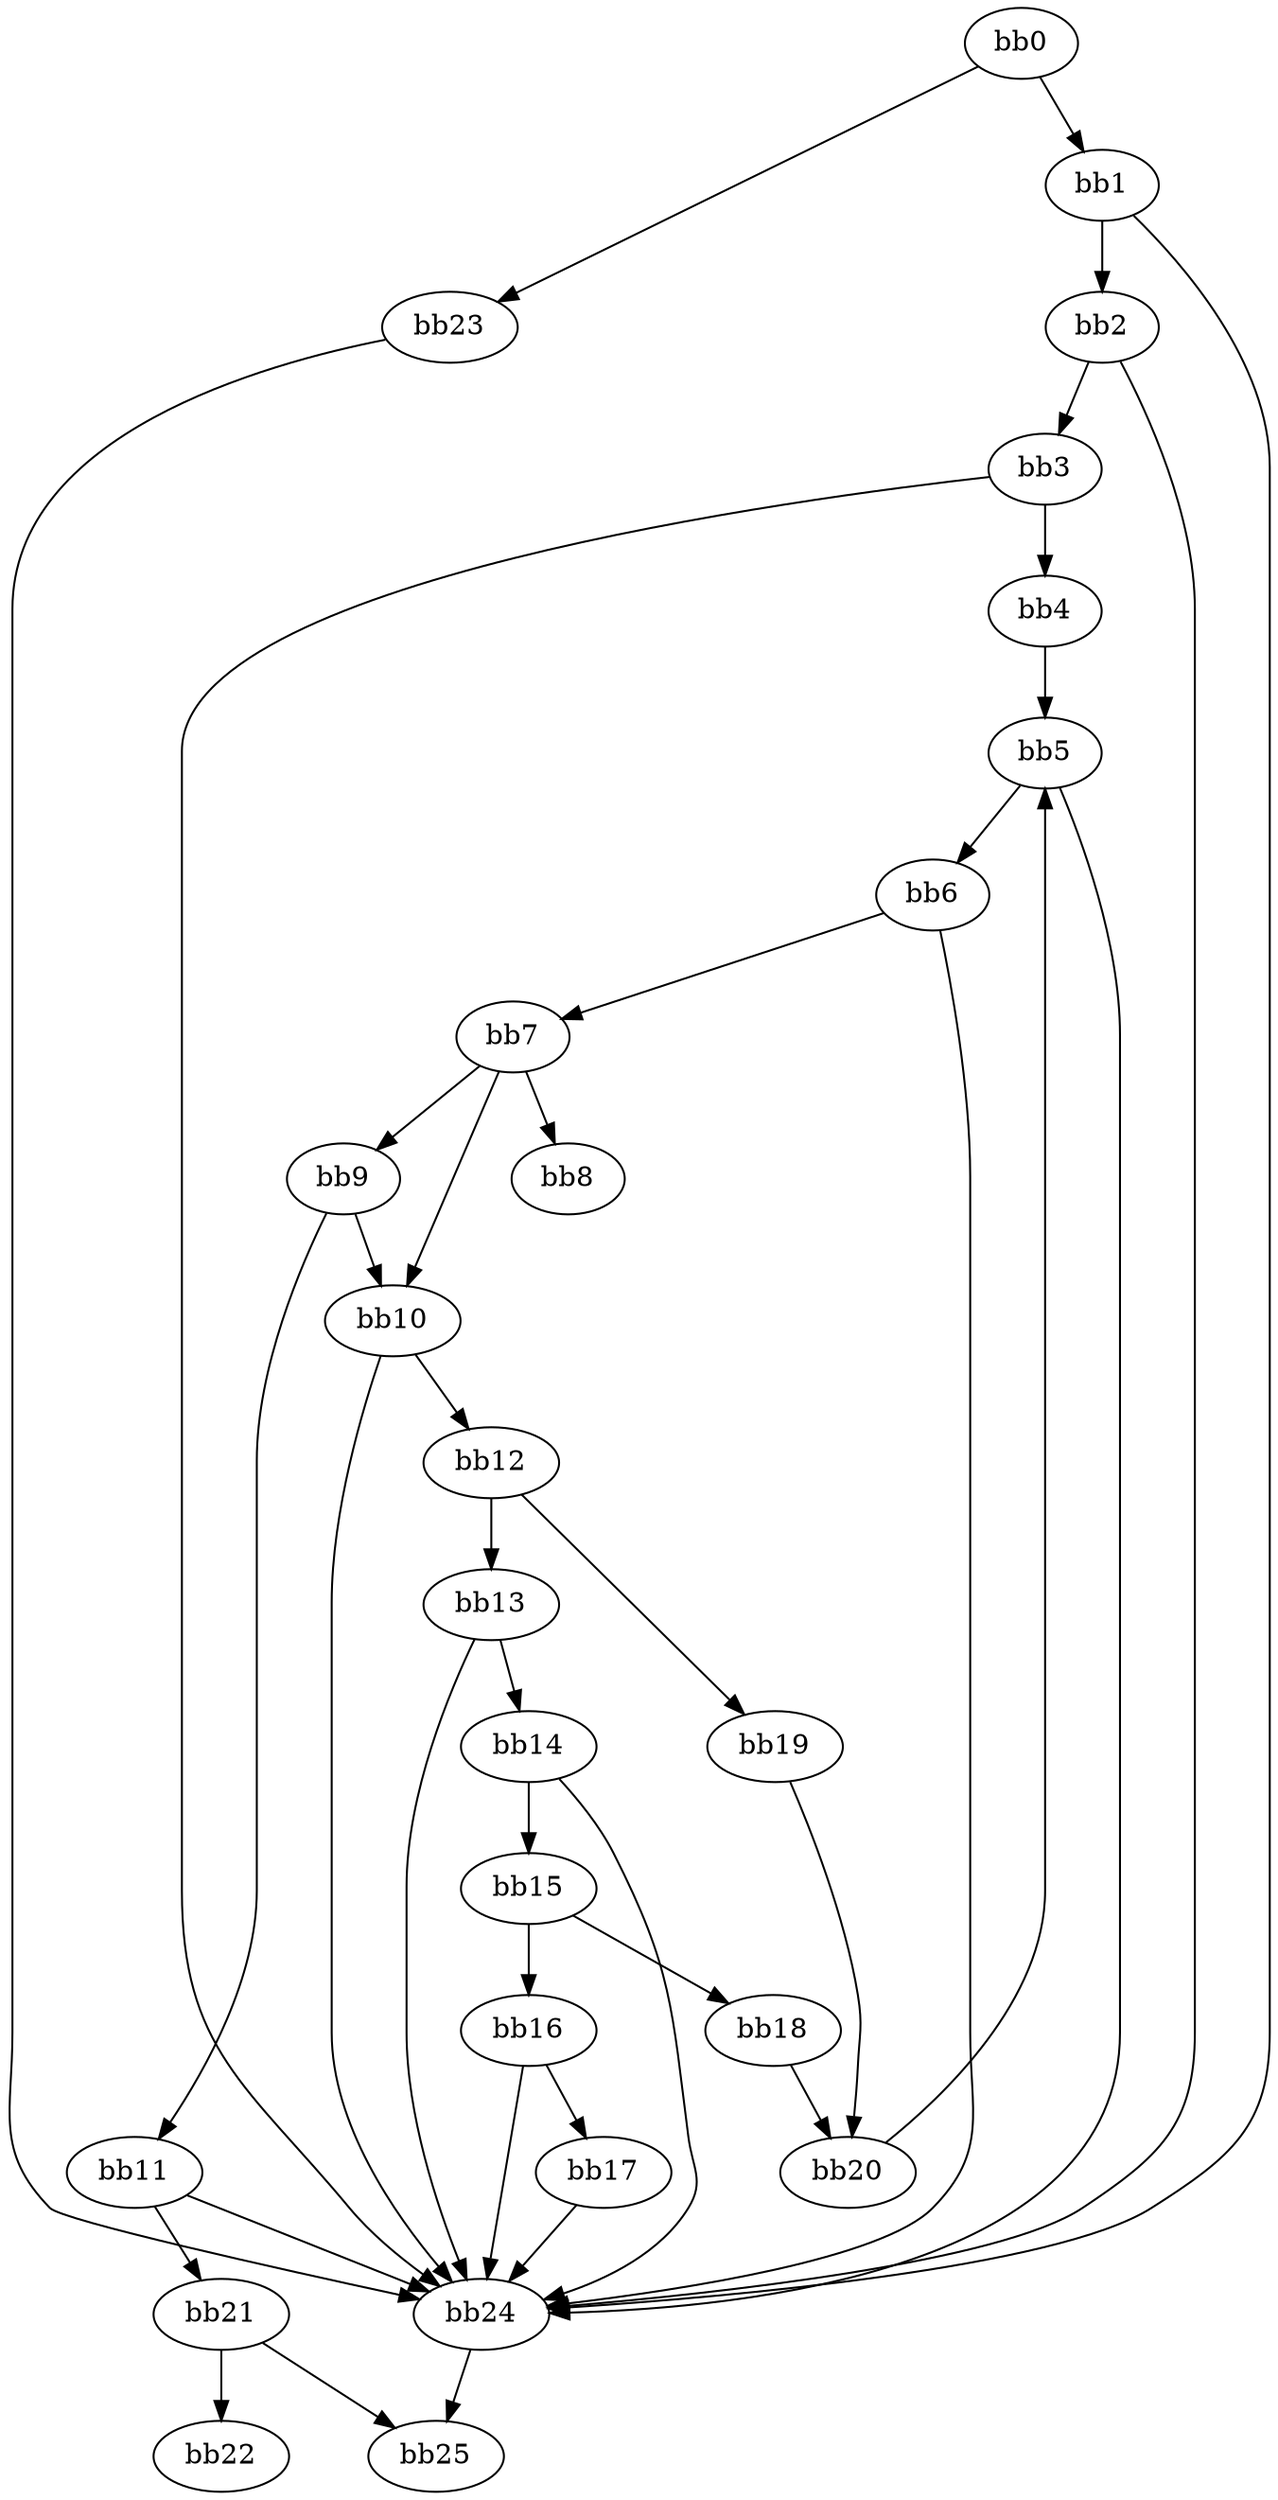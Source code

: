 digraph {
    0 [ label = "bb0\l" ]
    1 [ label = "bb1\l" ]
    2 [ label = "bb2\l" ]
    3 [ label = "bb3\l" ]
    4 [ label = "bb4\l" ]
    5 [ label = "bb5\l" ]
    6 [ label = "bb6\l" ]
    7 [ label = "bb7\l" ]
    8 [ label = "bb8\l" ]
    9 [ label = "bb9\l" ]
    10 [ label = "bb10\l" ]
    11 [ label = "bb11\l" ]
    12 [ label = "bb12\l" ]
    13 [ label = "bb13\l" ]
    14 [ label = "bb14\l" ]
    15 [ label = "bb15\l" ]
    16 [ label = "bb16\l" ]
    17 [ label = "bb17\l" ]
    18 [ label = "bb18\l" ]
    19 [ label = "bb19\l" ]
    20 [ label = "bb20\l" ]
    21 [ label = "bb21\l" ]
    22 [ label = "bb22\l" ]
    23 [ label = "bb23\l" ]
    24 [ label = "bb24\l" ]
    25 [ label = "bb25\l" ]
    0 -> 1 [ ]
    0 -> 23 [ ]
    1 -> 2 [ ]
    1 -> 24 [ ]
    2 -> 3 [ ]
    2 -> 24 [ ]
    3 -> 4 [ ]
    3 -> 24 [ ]
    4 -> 5 [ ]
    5 -> 6 [ ]
    5 -> 24 [ ]
    6 -> 7 [ ]
    6 -> 24 [ ]
    7 -> 8 [ ]
    7 -> 9 [ ]
    7 -> 10 [ ]
    9 -> 10 [ ]
    9 -> 11 [ ]
    10 -> 12 [ ]
    10 -> 24 [ ]
    11 -> 21 [ ]
    11 -> 24 [ ]
    12 -> 13 [ ]
    12 -> 19 [ ]
    13 -> 14 [ ]
    13 -> 24 [ ]
    14 -> 15 [ ]
    14 -> 24 [ ]
    15 -> 16 [ ]
    15 -> 18 [ ]
    16 -> 17 [ ]
    16 -> 24 [ ]
    17 -> 24 [ ]
    18 -> 20 [ ]
    19 -> 20 [ ]
    20 -> 5 [ ]
    21 -> 22 [ ]
    21 -> 25 [ ]
    23 -> 24 [ ]
    24 -> 25 [ ]
}

